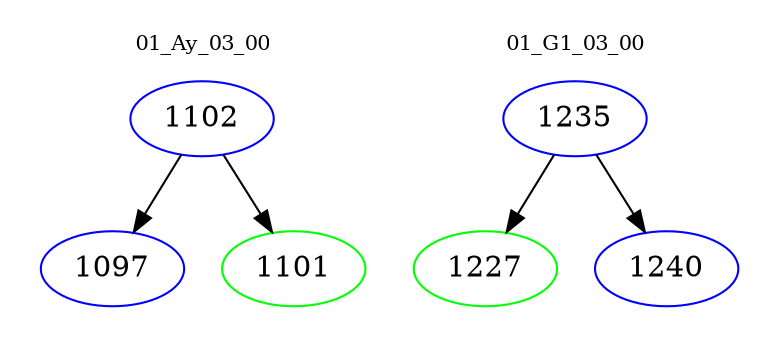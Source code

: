 digraph{
subgraph cluster_0 {
color = white
label = "01_Ay_03_00";
fontsize=10;
T0_1102 [label="1102", color="blue"]
T0_1102 -> T0_1097 [color="black"]
T0_1097 [label="1097", color="blue"]
T0_1102 -> T0_1101 [color="black"]
T0_1101 [label="1101", color="green"]
}
subgraph cluster_1 {
color = white
label = "01_G1_03_00";
fontsize=10;
T1_1235 [label="1235", color="blue"]
T1_1235 -> T1_1227 [color="black"]
T1_1227 [label="1227", color="green"]
T1_1235 -> T1_1240 [color="black"]
T1_1240 [label="1240", color="blue"]
}
}
